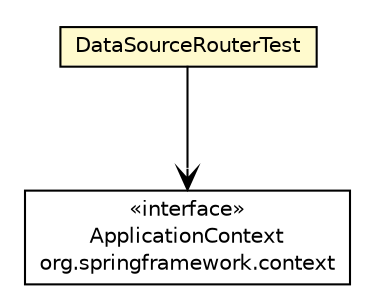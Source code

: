 #!/usr/local/bin/dot
#
# Class diagram 
# Generated by UMLGraph version R5_6_6-8-g8d7759 (http://www.umlgraph.org/)
#

digraph G {
	edge [fontname="Helvetica",fontsize=10,labelfontname="Helvetica",labelfontsize=10];
	node [fontname="Helvetica",fontsize=10,shape=plaintext];
	nodesep=0.25;
	ranksep=0.5;
	// org.dayatang.dsrouter.datasource.DataSourceRouterTest
	c19620 [label=<<table title="org.dayatang.dsrouter.datasource.DataSourceRouterTest" border="0" cellborder="1" cellspacing="0" cellpadding="2" port="p" bgcolor="lemonChiffon" href="./DataSourceRouterTest.html">
		<tr><td><table border="0" cellspacing="0" cellpadding="1">
<tr><td align="center" balign="center"> DataSourceRouterTest </td></tr>
		</table></td></tr>
		</table>>, URL="./DataSourceRouterTest.html", fontname="Helvetica", fontcolor="black", fontsize=10.0];
	// org.dayatang.dsrouter.datasource.DataSourceRouterTest NAVASSOC org.springframework.context.ApplicationContext
	c19620:p -> c19662:p [taillabel="", label=" "headlabel="", fontname="Helvetica", fontcolor="black", fontsize=10.0, color="black", arrowhead=open];
	// org.springframework.context.ApplicationContext
	c19662 [label=<<table title="org.springframework.context.ApplicationContext" border="0" cellborder="1" cellspacing="0" cellpadding="2" port="p" href="http://java.sun.com/j2se/1.4.2/docs/api/org/springframework/context/ApplicationContext.html">
		<tr><td><table border="0" cellspacing="0" cellpadding="1">
<tr><td align="center" balign="center"> &#171;interface&#187; </td></tr>
<tr><td align="center" balign="center"> ApplicationContext </td></tr>
<tr><td align="center" balign="center"> org.springframework.context </td></tr>
		</table></td></tr>
		</table>>, URL="http://java.sun.com/j2se/1.4.2/docs/api/org/springframework/context/ApplicationContext.html", fontname="Helvetica", fontcolor="black", fontsize=10.0];
}

